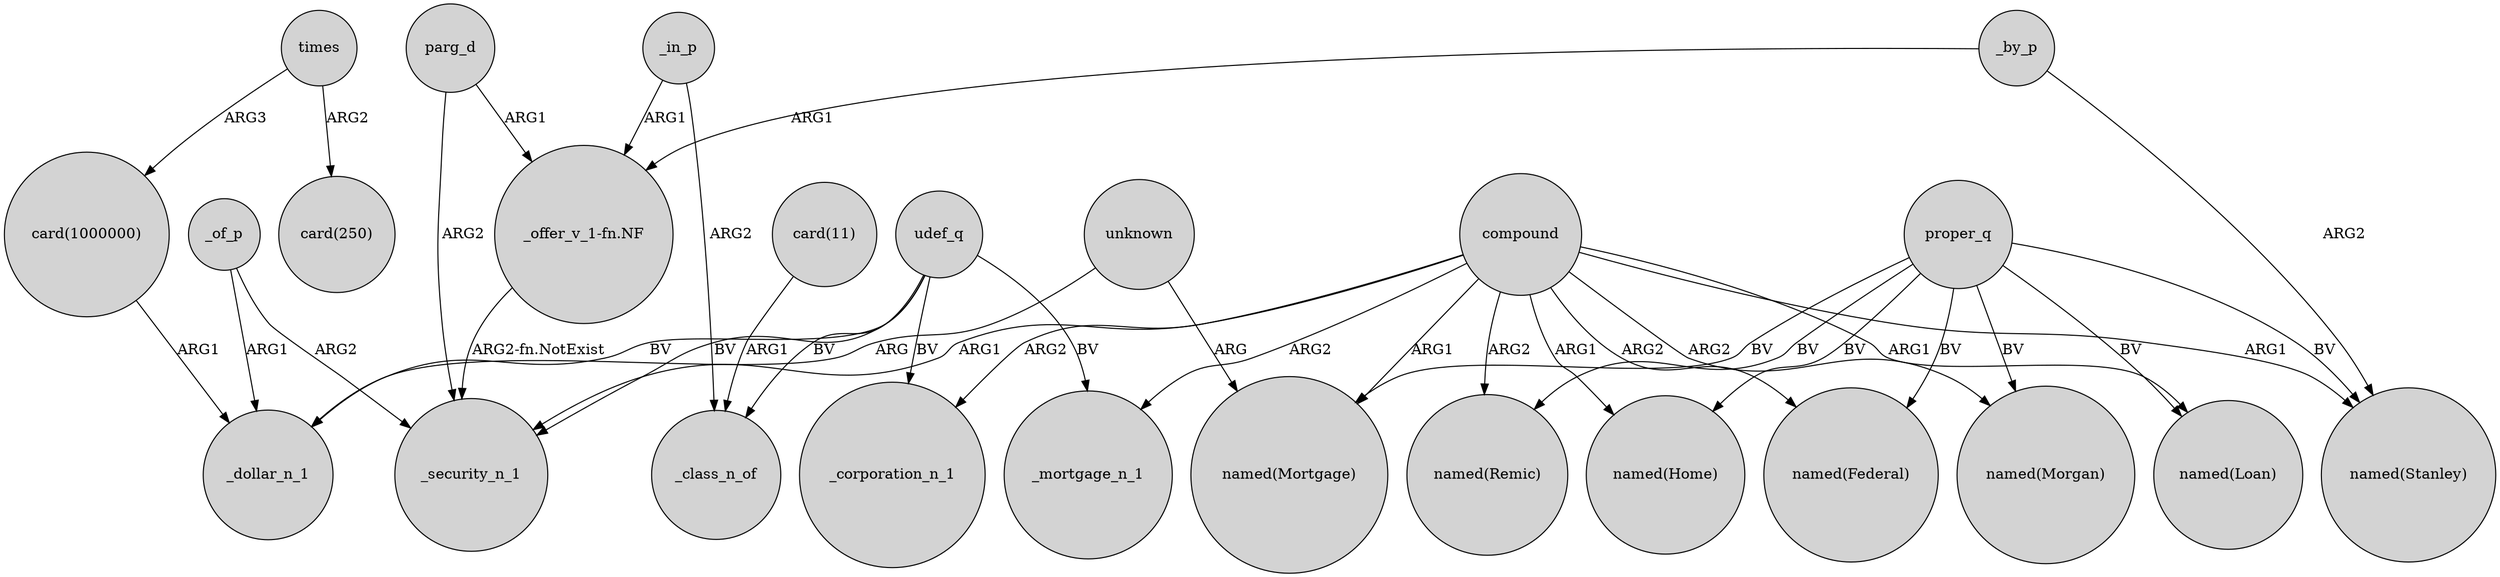 digraph {
	node [shape=circle style=filled]
	_by_p -> "_offer_v_1-fn.NF" [label=ARG1]
	"card(1000000)" -> _dollar_n_1 [label=ARG1]
	_in_p -> "_offer_v_1-fn.NF" [label=ARG1]
	udef_q -> _mortgage_n_1 [label=BV]
	compound -> "named(Mortgage)" [label=ARG1]
	udef_q -> _class_n_of [label=BV]
	compound -> "named(Stanley)" [label=ARG1]
	proper_q -> "named(Mortgage)" [label=BV]
	_of_p -> _dollar_n_1 [label=ARG1]
	compound -> "named(Remic)" [label=ARG2]
	proper_q -> "named(Home)" [label=BV]
	proper_q -> "named(Morgan)" [label=BV]
	compound -> _corporation_n_1 [label=ARG2]
	proper_q -> "named(Remic)" [label=BV]
	compound -> _mortgage_n_1 [label=ARG2]
	unknown -> _dollar_n_1 [label=ARG]
	times -> "card(250)" [label=ARG2]
	parg_d -> _security_n_1 [label=ARG2]
	compound -> "named(Loan)" [label=ARG1]
	"_offer_v_1-fn.NF" -> _security_n_1 [label="ARG2-fn.NotExist"]
	compound -> _security_n_1 [label=ARG1]
	_in_p -> _class_n_of [label=ARG2]
	compound -> "named(Morgan)" [label=ARG2]
	_of_p -> _security_n_1 [label=ARG2]
	_by_p -> "named(Stanley)" [label=ARG2]
	udef_q -> _corporation_n_1 [label=BV]
	unknown -> "named(Mortgage)" [label=ARG]
	times -> "card(1000000)" [label=ARG3]
	proper_q -> "named(Stanley)" [label=BV]
	proper_q -> "named(Federal)" [label=BV]
	"card(11)" -> _class_n_of [label=ARG1]
	proper_q -> "named(Loan)" [label=BV]
	compound -> "named(Federal)" [label=ARG2]
	parg_d -> "_offer_v_1-fn.NF" [label=ARG1]
	udef_q -> _dollar_n_1 [label=BV]
	udef_q -> _security_n_1 [label=BV]
	compound -> "named(Home)" [label=ARG1]
}
